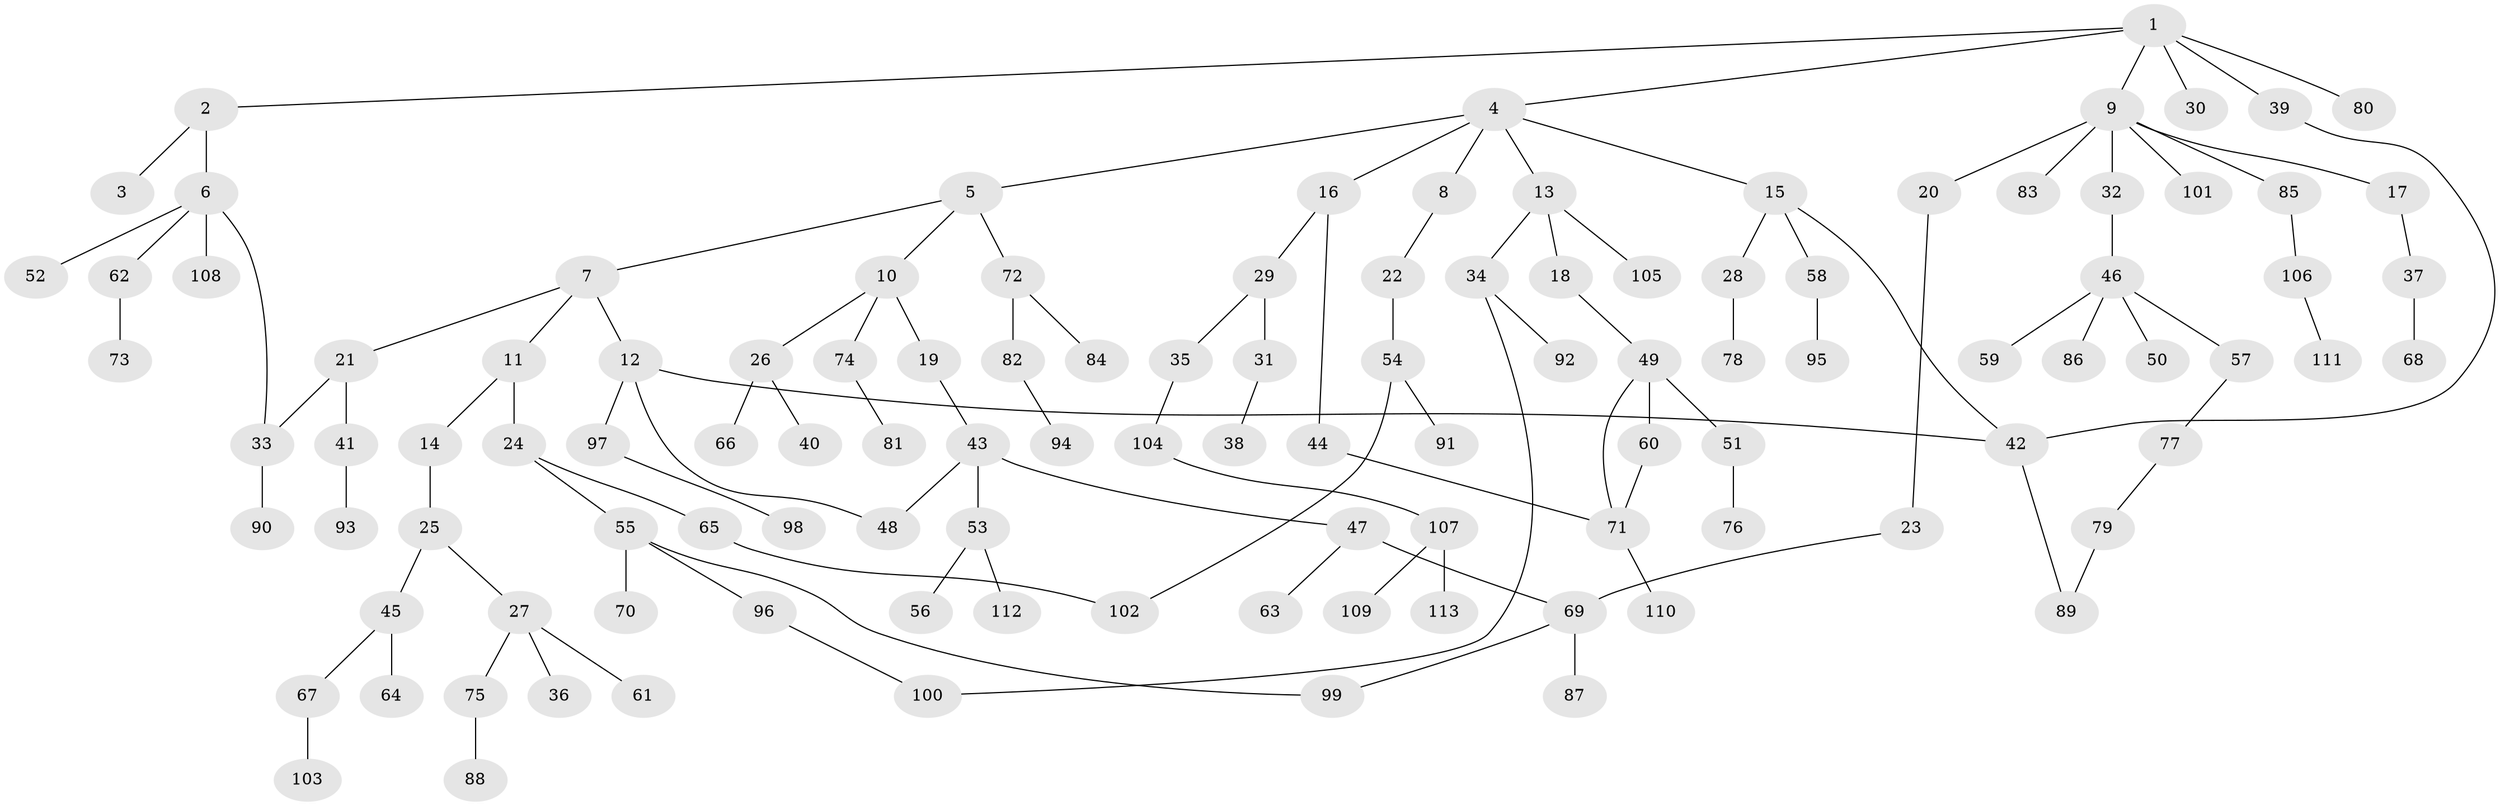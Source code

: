 // Generated by graph-tools (version 1.1) at 2025/10/02/27/25 16:10:52]
// undirected, 113 vertices, 123 edges
graph export_dot {
graph [start="1"]
  node [color=gray90,style=filled];
  1;
  2;
  3;
  4;
  5;
  6;
  7;
  8;
  9;
  10;
  11;
  12;
  13;
  14;
  15;
  16;
  17;
  18;
  19;
  20;
  21;
  22;
  23;
  24;
  25;
  26;
  27;
  28;
  29;
  30;
  31;
  32;
  33;
  34;
  35;
  36;
  37;
  38;
  39;
  40;
  41;
  42;
  43;
  44;
  45;
  46;
  47;
  48;
  49;
  50;
  51;
  52;
  53;
  54;
  55;
  56;
  57;
  58;
  59;
  60;
  61;
  62;
  63;
  64;
  65;
  66;
  67;
  68;
  69;
  70;
  71;
  72;
  73;
  74;
  75;
  76;
  77;
  78;
  79;
  80;
  81;
  82;
  83;
  84;
  85;
  86;
  87;
  88;
  89;
  90;
  91;
  92;
  93;
  94;
  95;
  96;
  97;
  98;
  99;
  100;
  101;
  102;
  103;
  104;
  105;
  106;
  107;
  108;
  109;
  110;
  111;
  112;
  113;
  1 -- 2;
  1 -- 4;
  1 -- 9;
  1 -- 30;
  1 -- 39;
  1 -- 80;
  2 -- 3;
  2 -- 6;
  4 -- 5;
  4 -- 8;
  4 -- 13;
  4 -- 15;
  4 -- 16;
  5 -- 7;
  5 -- 10;
  5 -- 72;
  6 -- 33;
  6 -- 52;
  6 -- 62;
  6 -- 108;
  7 -- 11;
  7 -- 12;
  7 -- 21;
  8 -- 22;
  9 -- 17;
  9 -- 20;
  9 -- 32;
  9 -- 83;
  9 -- 85;
  9 -- 101;
  10 -- 19;
  10 -- 26;
  10 -- 74;
  11 -- 14;
  11 -- 24;
  12 -- 42;
  12 -- 97;
  12 -- 48;
  13 -- 18;
  13 -- 34;
  13 -- 105;
  14 -- 25;
  15 -- 28;
  15 -- 58;
  15 -- 42;
  16 -- 29;
  16 -- 44;
  17 -- 37;
  18 -- 49;
  19 -- 43;
  20 -- 23;
  21 -- 41;
  21 -- 33;
  22 -- 54;
  23 -- 69;
  24 -- 55;
  24 -- 65;
  25 -- 27;
  25 -- 45;
  26 -- 40;
  26 -- 66;
  27 -- 36;
  27 -- 61;
  27 -- 75;
  28 -- 78;
  29 -- 31;
  29 -- 35;
  31 -- 38;
  32 -- 46;
  33 -- 90;
  34 -- 92;
  34 -- 100;
  35 -- 104;
  37 -- 68;
  39 -- 42;
  41 -- 93;
  42 -- 89;
  43 -- 47;
  43 -- 48;
  43 -- 53;
  44 -- 71;
  45 -- 64;
  45 -- 67;
  46 -- 50;
  46 -- 57;
  46 -- 59;
  46 -- 86;
  47 -- 63;
  47 -- 69;
  49 -- 51;
  49 -- 60;
  49 -- 71;
  51 -- 76;
  53 -- 56;
  53 -- 112;
  54 -- 91;
  54 -- 102;
  55 -- 70;
  55 -- 96;
  55 -- 99;
  57 -- 77;
  58 -- 95;
  60 -- 71;
  62 -- 73;
  65 -- 102;
  67 -- 103;
  69 -- 87;
  69 -- 99;
  71 -- 110;
  72 -- 82;
  72 -- 84;
  74 -- 81;
  75 -- 88;
  77 -- 79;
  79 -- 89;
  82 -- 94;
  85 -- 106;
  96 -- 100;
  97 -- 98;
  104 -- 107;
  106 -- 111;
  107 -- 109;
  107 -- 113;
}
